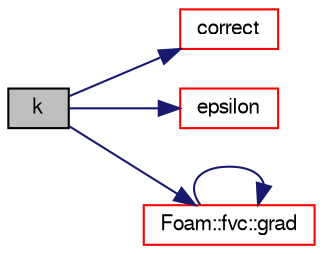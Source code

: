 digraph "k"
{
  bgcolor="transparent";
  edge [fontname="FreeSans",fontsize="10",labelfontname="FreeSans",labelfontsize="10"];
  node [fontname="FreeSans",fontsize="10",shape=record];
  rankdir="LR";
  Node57 [label="k",height=0.2,width=0.4,color="black", fillcolor="grey75", style="filled", fontcolor="black"];
  Node57 -> Node58 [color="midnightblue",fontsize="10",style="solid",fontname="FreeSans"];
  Node58 [label="correct",height=0.2,width=0.4,color="red",URL="$a31218.html#a3ae44b28050c3aa494c1d8e18cf618c1",tooltip="Correct Eddy-Viscosity and related properties. "];
  Node57 -> Node60 [color="midnightblue",fontsize="10",style="solid",fontname="FreeSans"];
  Node60 [label="epsilon",height=0.2,width=0.4,color="red",URL="$a31218.html#a7593db4148b0ba5155861a0292ec9c32",tooltip="Return sub-grid disipation rate. "];
  Node57 -> Node67 [color="midnightblue",fontsize="10",style="solid",fontname="FreeSans"];
  Node67 [label="Foam::fvc::grad",height=0.2,width=0.4,color="red",URL="$a21134.html#a7c00ec90ecc15ed3005255e42c52827a"];
  Node67 -> Node67 [color="midnightblue",fontsize="10",style="solid",fontname="FreeSans"];
}
